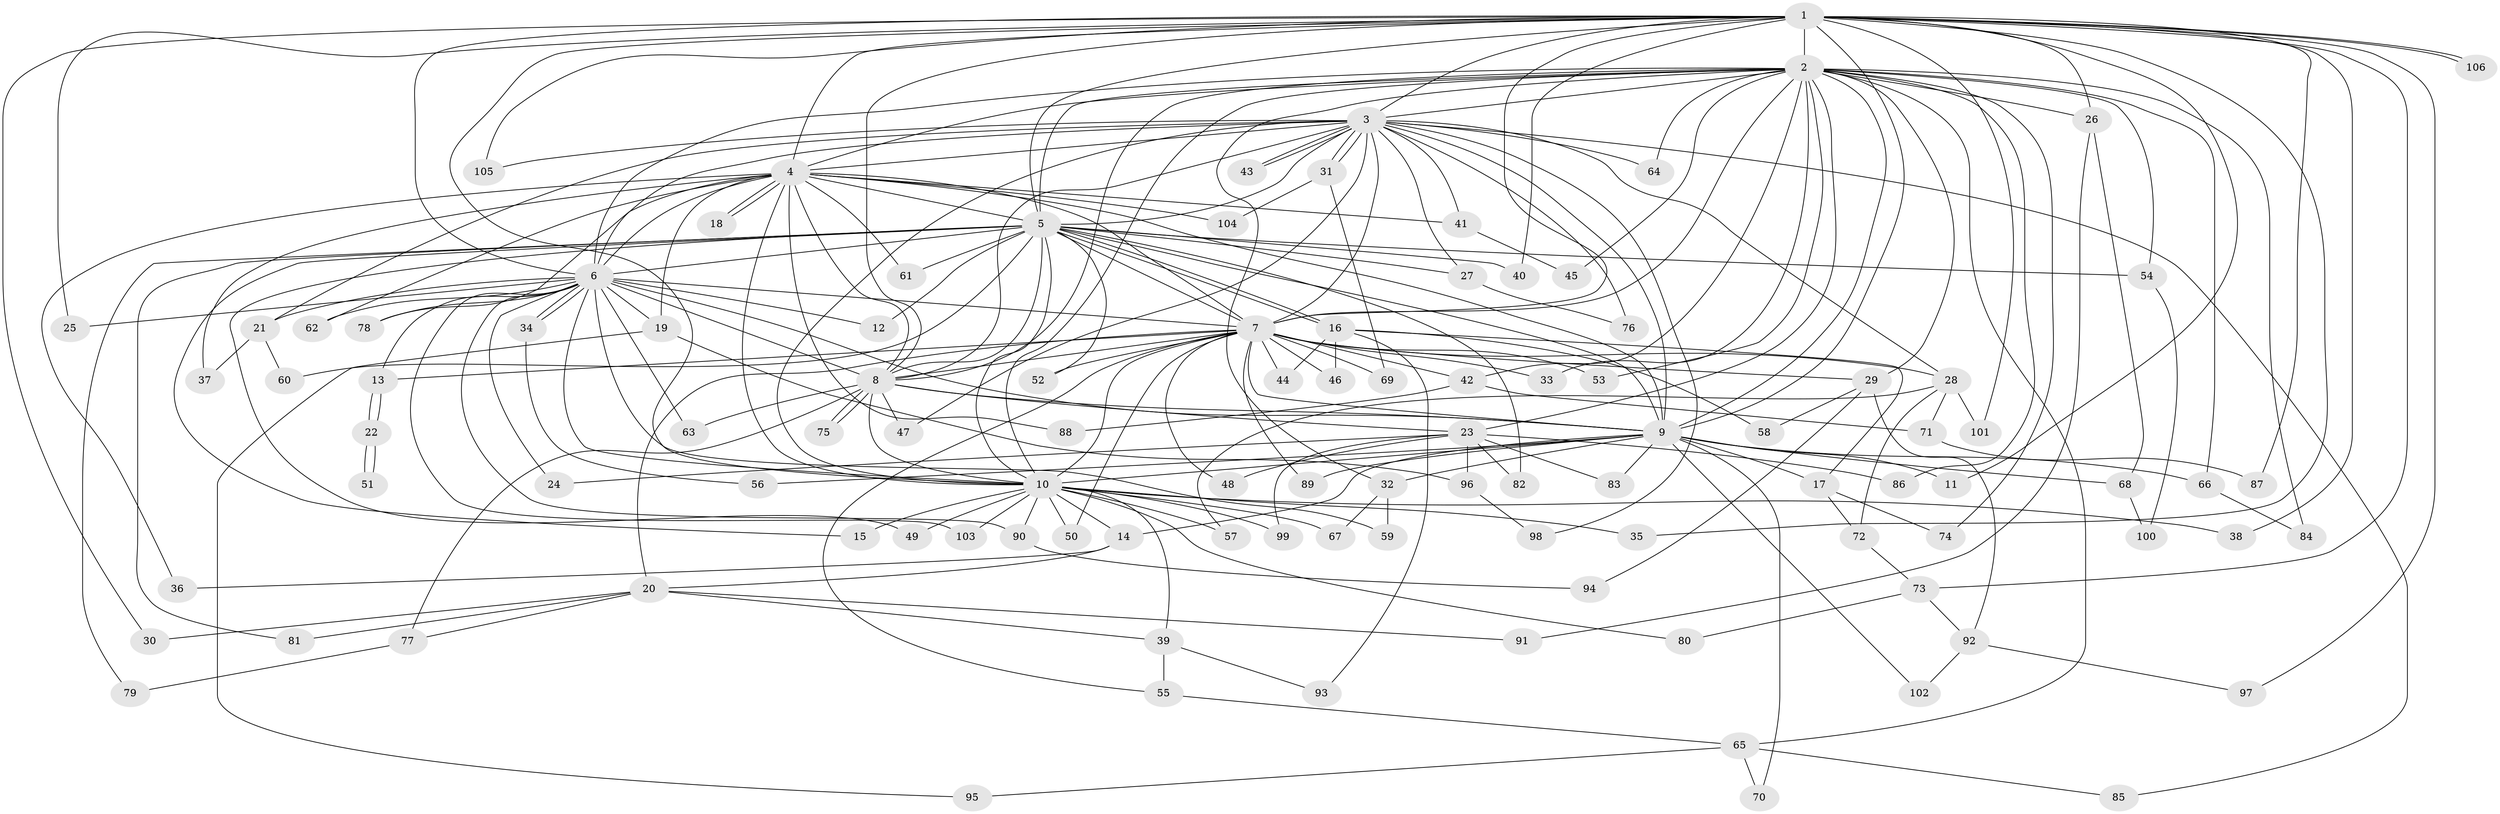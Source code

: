 // Generated by graph-tools (version 1.1) at 2025/49/03/09/25 03:49:44]
// undirected, 106 vertices, 237 edges
graph export_dot {
graph [start="1"]
  node [color=gray90,style=filled];
  1;
  2;
  3;
  4;
  5;
  6;
  7;
  8;
  9;
  10;
  11;
  12;
  13;
  14;
  15;
  16;
  17;
  18;
  19;
  20;
  21;
  22;
  23;
  24;
  25;
  26;
  27;
  28;
  29;
  30;
  31;
  32;
  33;
  34;
  35;
  36;
  37;
  38;
  39;
  40;
  41;
  42;
  43;
  44;
  45;
  46;
  47;
  48;
  49;
  50;
  51;
  52;
  53;
  54;
  55;
  56;
  57;
  58;
  59;
  60;
  61;
  62;
  63;
  64;
  65;
  66;
  67;
  68;
  69;
  70;
  71;
  72;
  73;
  74;
  75;
  76;
  77;
  78;
  79;
  80;
  81;
  82;
  83;
  84;
  85;
  86;
  87;
  88;
  89;
  90;
  91;
  92;
  93;
  94;
  95;
  96;
  97;
  98;
  99;
  100;
  101;
  102;
  103;
  104;
  105;
  106;
  1 -- 2;
  1 -- 3;
  1 -- 4;
  1 -- 5;
  1 -- 6;
  1 -- 7;
  1 -- 8;
  1 -- 9;
  1 -- 10;
  1 -- 11;
  1 -- 25;
  1 -- 26;
  1 -- 30;
  1 -- 35;
  1 -- 38;
  1 -- 40;
  1 -- 73;
  1 -- 87;
  1 -- 97;
  1 -- 101;
  1 -- 105;
  1 -- 106;
  1 -- 106;
  2 -- 3;
  2 -- 4;
  2 -- 5;
  2 -- 6;
  2 -- 7;
  2 -- 8;
  2 -- 9;
  2 -- 10;
  2 -- 23;
  2 -- 26;
  2 -- 29;
  2 -- 32;
  2 -- 33;
  2 -- 42;
  2 -- 45;
  2 -- 53;
  2 -- 54;
  2 -- 64;
  2 -- 65;
  2 -- 66;
  2 -- 74;
  2 -- 84;
  2 -- 86;
  3 -- 4;
  3 -- 5;
  3 -- 6;
  3 -- 7;
  3 -- 8;
  3 -- 9;
  3 -- 10;
  3 -- 21;
  3 -- 27;
  3 -- 28;
  3 -- 31;
  3 -- 31;
  3 -- 41;
  3 -- 43;
  3 -- 43;
  3 -- 47;
  3 -- 64;
  3 -- 76;
  3 -- 85;
  3 -- 98;
  3 -- 105;
  4 -- 5;
  4 -- 6;
  4 -- 7;
  4 -- 8;
  4 -- 9;
  4 -- 10;
  4 -- 18;
  4 -- 18;
  4 -- 19;
  4 -- 36;
  4 -- 37;
  4 -- 41;
  4 -- 61;
  4 -- 62;
  4 -- 78;
  4 -- 88;
  4 -- 104;
  5 -- 6;
  5 -- 7;
  5 -- 8;
  5 -- 9;
  5 -- 10;
  5 -- 12;
  5 -- 15;
  5 -- 16;
  5 -- 16;
  5 -- 27;
  5 -- 40;
  5 -- 49;
  5 -- 52;
  5 -- 54;
  5 -- 60;
  5 -- 61;
  5 -- 79;
  5 -- 81;
  5 -- 82;
  6 -- 7;
  6 -- 8;
  6 -- 9;
  6 -- 10;
  6 -- 12;
  6 -- 13;
  6 -- 19;
  6 -- 21;
  6 -- 24;
  6 -- 25;
  6 -- 34;
  6 -- 34;
  6 -- 59;
  6 -- 62;
  6 -- 63;
  6 -- 78;
  6 -- 90;
  6 -- 103;
  7 -- 8;
  7 -- 9;
  7 -- 10;
  7 -- 13;
  7 -- 20;
  7 -- 28;
  7 -- 29;
  7 -- 33;
  7 -- 42;
  7 -- 44;
  7 -- 46;
  7 -- 48;
  7 -- 50;
  7 -- 52;
  7 -- 53;
  7 -- 55;
  7 -- 69;
  7 -- 89;
  8 -- 9;
  8 -- 10;
  8 -- 23;
  8 -- 47;
  8 -- 63;
  8 -- 75;
  8 -- 75;
  8 -- 77;
  9 -- 10;
  9 -- 11;
  9 -- 14;
  9 -- 17;
  9 -- 32;
  9 -- 56;
  9 -- 66;
  9 -- 68;
  9 -- 70;
  9 -- 83;
  9 -- 89;
  9 -- 102;
  10 -- 14;
  10 -- 15;
  10 -- 35;
  10 -- 38;
  10 -- 39;
  10 -- 49;
  10 -- 50;
  10 -- 57;
  10 -- 67;
  10 -- 80;
  10 -- 90;
  10 -- 99;
  10 -- 103;
  13 -- 22;
  13 -- 22;
  14 -- 20;
  14 -- 36;
  16 -- 17;
  16 -- 44;
  16 -- 46;
  16 -- 58;
  16 -- 93;
  17 -- 72;
  17 -- 74;
  19 -- 95;
  19 -- 96;
  20 -- 30;
  20 -- 39;
  20 -- 77;
  20 -- 81;
  20 -- 91;
  21 -- 37;
  21 -- 60;
  22 -- 51;
  22 -- 51;
  23 -- 24;
  23 -- 48;
  23 -- 82;
  23 -- 83;
  23 -- 86;
  23 -- 96;
  23 -- 99;
  26 -- 68;
  26 -- 91;
  27 -- 76;
  28 -- 57;
  28 -- 71;
  28 -- 72;
  28 -- 101;
  29 -- 58;
  29 -- 92;
  29 -- 94;
  31 -- 69;
  31 -- 104;
  32 -- 59;
  32 -- 67;
  34 -- 56;
  39 -- 55;
  39 -- 93;
  41 -- 45;
  42 -- 71;
  42 -- 88;
  54 -- 100;
  55 -- 65;
  65 -- 70;
  65 -- 85;
  65 -- 95;
  66 -- 84;
  68 -- 100;
  71 -- 87;
  72 -- 73;
  73 -- 80;
  73 -- 92;
  77 -- 79;
  90 -- 94;
  92 -- 97;
  92 -- 102;
  96 -- 98;
}
